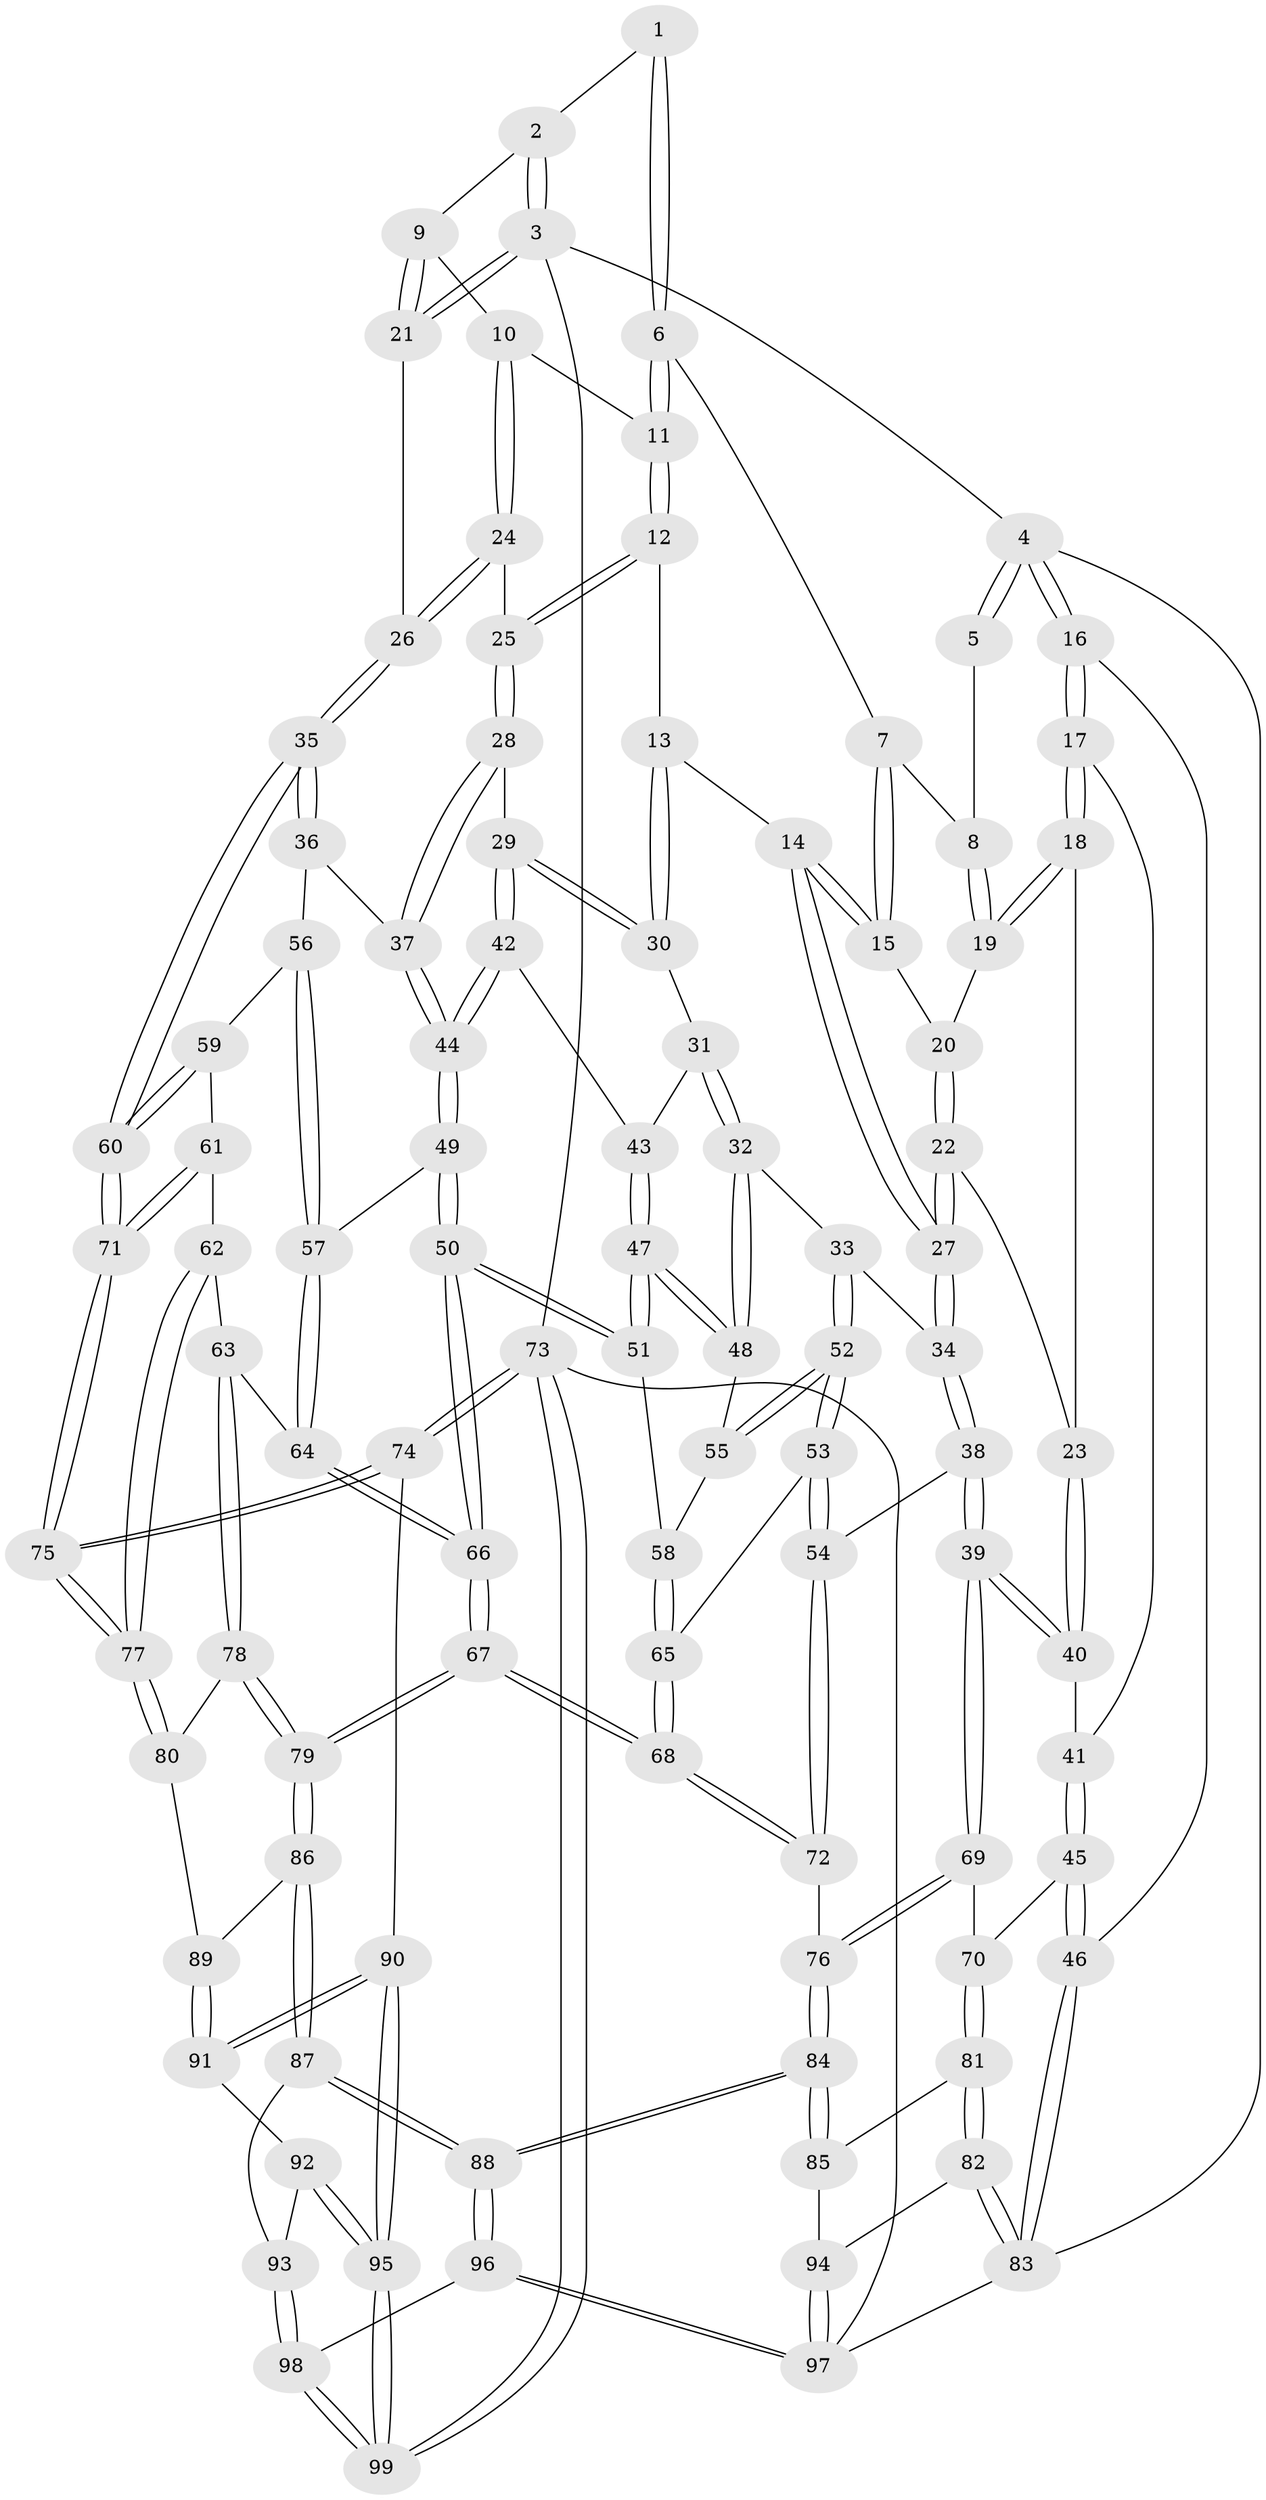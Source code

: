 // Generated by graph-tools (version 1.1) at 2025/27/03/15/25 16:27:56]
// undirected, 99 vertices, 244 edges
graph export_dot {
graph [start="1"]
  node [color=gray90,style=filled];
  1 [pos="+0.573982706042338+0"];
  2 [pos="+0.8533301012874999+0"];
  3 [pos="+1+0"];
  4 [pos="+0+0"];
  5 [pos="+0.4067769354061744+0"];
  6 [pos="+0.5746190161709045+0"];
  7 [pos="+0.3754744549099035+0.14615904703021934"];
  8 [pos="+0.22020893160230104+0.1287591766989036"];
  9 [pos="+0.8939041663285113+0.16293603731365322"];
  10 [pos="+0.8913149695348018+0.1667901387695785"];
  11 [pos="+0.5970783075670181+0"];
  12 [pos="+0.6020628680729684+0.08227642494530352"];
  13 [pos="+0.5684384981017155+0.20525885140239924"];
  14 [pos="+0.42131862039603263+0.27377512950357336"];
  15 [pos="+0.38895522942042055+0.23226422684712975"];
  16 [pos="+0+0.08220508200164069"];
  17 [pos="+0.007110793300755923+0.19180203407853283"];
  18 [pos="+0.008564196397394693+0.19170657463306953"];
  19 [pos="+0.20764196255066436+0.14023970420203385"];
  20 [pos="+0.26719434215806204+0.20049413359787208"];
  21 [pos="+1+0"];
  22 [pos="+0.29582706468667674+0.3250396302590747"];
  23 [pos="+0.2769590604183476+0.33670483493525477"];
  24 [pos="+0.8823233744281673+0.2037043602476662"];
  25 [pos="+0.8436586840058447+0.2675820928054725"];
  26 [pos="+1+0.3066834846329946"];
  27 [pos="+0.40066358147157183+0.31798140349671467"];
  28 [pos="+0.8415155969020299+0.29965943639155673"];
  29 [pos="+0.6581284482234367+0.3459348295609709"];
  30 [pos="+0.6031087249918808+0.2791637175068545"];
  31 [pos="+0.4910249251991686+0.39827000125453066"];
  32 [pos="+0.43661287412089517+0.40877671926911713"];
  33 [pos="+0.4275936090460589+0.40431933426985595"];
  34 [pos="+0.42677992903996603+0.40371456014223006"];
  35 [pos="+1+0.3339904172219948"];
  36 [pos="+0.8995023232251638+0.3737550210919625"];
  37 [pos="+0.8804183545972144+0.35829852854107186"];
  38 [pos="+0.27549993903148073+0.49781201827922233"];
  39 [pos="+0.23222977659340657+0.4964506787012802"];
  40 [pos="+0.22513369706081543+0.4733748850024311"];
  41 [pos="+0.08364106251273042+0.3481757206462147"];
  42 [pos="+0.6499439259482459+0.40060607004304394"];
  43 [pos="+0.5961271319093996+0.4310254786101892"];
  44 [pos="+0.7124384437171668+0.49767775441612144"];
  45 [pos="+0.03464308706052544+0.5294106097221666"];
  46 [pos="+0+0.5255370019634263"];
  47 [pos="+0.5643847119721963+0.4841966493381597"];
  48 [pos="+0.4596313479469638+0.44820267639294337"];
  49 [pos="+0.7141360111744612+0.5101590789438887"];
  50 [pos="+0.6062464044942137+0.645748806754426"];
  51 [pos="+0.5639269600355301+0.4902200474828071"];
  52 [pos="+0.3989475913694108+0.5401207185947443"];
  53 [pos="+0.3939033399519053+0.5555074967024367"];
  54 [pos="+0.3749293896049382+0.5647718104925032"];
  55 [pos="+0.4635682535881384+0.4714534333822669"];
  56 [pos="+0.9017401534108896+0.44958790055055087"];
  57 [pos="+0.7621722356378283+0.5319043665741732"];
  58 [pos="+0.47712526090637936+0.5228789518980934"];
  59 [pos="+0.9080360668362591+0.468554135817391"];
  60 [pos="+1+0.6160489902193407"];
  61 [pos="+0.9018698918533332+0.5418242136652902"];
  62 [pos="+0.8499636474700698+0.6008141920542235"];
  63 [pos="+0.8372990243179609+0.6078046592566603"];
  64 [pos="+0.8192673008423241+0.5931234956284819"];
  65 [pos="+0.4735167345574382+0.5511651269949598"];
  66 [pos="+0.6025808661450469+0.6560165281400084"];
  67 [pos="+0.5940169017429239+0.6758418660748564"];
  68 [pos="+0.5596388634653958+0.6586791972577506"];
  69 [pos="+0.17790463179760735+0.5833476739901685"];
  70 [pos="+0.1523517977569821+0.5993961465547024"];
  71 [pos="+1+0.750300810567866"];
  72 [pos="+0.3811374509455639+0.6502485670429662"];
  73 [pos="+1+1"];
  74 [pos="+1+0.8244580841380281"];
  75 [pos="+1+0.7522153448670867"];
  76 [pos="+0.34062184499485715+0.6921533244747881"];
  77 [pos="+1+0.7340835469372983"];
  78 [pos="+0.8226319057391024+0.6775099926562178"];
  79 [pos="+0.600845820430004+0.7007837203671561"];
  80 [pos="+0.8464120583336724+0.7154328171150506"];
  81 [pos="+0.1076974945450546+0.7192160009840457"];
  82 [pos="+0+0.7985309168381416"];
  83 [pos="+0+0.7970418098713661"];
  84 [pos="+0.3352228783125043+0.8870426209034484"];
  85 [pos="+0.18720004534610463+0.8122652896664093"];
  86 [pos="+0.5965521276685818+0.7424686843115512"];
  87 [pos="+0.5798029407860239+0.7921860277872228"];
  88 [pos="+0.3528674862710521+0.9110198989087048"];
  89 [pos="+0.8240697589915228+0.7982387782930122"];
  90 [pos="+0.9182377216671677+0.8831274999970747"];
  91 [pos="+0.8375198679020176+0.8559900948928946"];
  92 [pos="+0.7817339744935441+0.8955002341510114"];
  93 [pos="+0.6628478835740643+0.9001924499398385"];
  94 [pos="+0.06056368869420726+0.9354720131279416"];
  95 [pos="+0.8362798647802726+1"];
  96 [pos="+0.32699692508006095+1"];
  97 [pos="+0.22492198358678903+1"];
  98 [pos="+0.6384384701557935+1"];
  99 [pos="+0.8269714734978839+1"];
  1 -- 2;
  1 -- 6;
  1 -- 6;
  2 -- 3;
  2 -- 3;
  2 -- 9;
  3 -- 4;
  3 -- 21;
  3 -- 21;
  3 -- 73;
  4 -- 5;
  4 -- 5;
  4 -- 16;
  4 -- 16;
  4 -- 83;
  5 -- 8;
  6 -- 7;
  6 -- 11;
  6 -- 11;
  7 -- 8;
  7 -- 15;
  7 -- 15;
  8 -- 19;
  8 -- 19;
  9 -- 10;
  9 -- 21;
  9 -- 21;
  10 -- 11;
  10 -- 24;
  10 -- 24;
  11 -- 12;
  11 -- 12;
  12 -- 13;
  12 -- 25;
  12 -- 25;
  13 -- 14;
  13 -- 30;
  13 -- 30;
  14 -- 15;
  14 -- 15;
  14 -- 27;
  14 -- 27;
  15 -- 20;
  16 -- 17;
  16 -- 17;
  16 -- 46;
  17 -- 18;
  17 -- 18;
  17 -- 41;
  18 -- 19;
  18 -- 19;
  18 -- 23;
  19 -- 20;
  20 -- 22;
  20 -- 22;
  21 -- 26;
  22 -- 23;
  22 -- 27;
  22 -- 27;
  23 -- 40;
  23 -- 40;
  24 -- 25;
  24 -- 26;
  24 -- 26;
  25 -- 28;
  25 -- 28;
  26 -- 35;
  26 -- 35;
  27 -- 34;
  27 -- 34;
  28 -- 29;
  28 -- 37;
  28 -- 37;
  29 -- 30;
  29 -- 30;
  29 -- 42;
  29 -- 42;
  30 -- 31;
  31 -- 32;
  31 -- 32;
  31 -- 43;
  32 -- 33;
  32 -- 48;
  32 -- 48;
  33 -- 34;
  33 -- 52;
  33 -- 52;
  34 -- 38;
  34 -- 38;
  35 -- 36;
  35 -- 36;
  35 -- 60;
  35 -- 60;
  36 -- 37;
  36 -- 56;
  37 -- 44;
  37 -- 44;
  38 -- 39;
  38 -- 39;
  38 -- 54;
  39 -- 40;
  39 -- 40;
  39 -- 69;
  39 -- 69;
  40 -- 41;
  41 -- 45;
  41 -- 45;
  42 -- 43;
  42 -- 44;
  42 -- 44;
  43 -- 47;
  43 -- 47;
  44 -- 49;
  44 -- 49;
  45 -- 46;
  45 -- 46;
  45 -- 70;
  46 -- 83;
  46 -- 83;
  47 -- 48;
  47 -- 48;
  47 -- 51;
  47 -- 51;
  48 -- 55;
  49 -- 50;
  49 -- 50;
  49 -- 57;
  50 -- 51;
  50 -- 51;
  50 -- 66;
  50 -- 66;
  51 -- 58;
  52 -- 53;
  52 -- 53;
  52 -- 55;
  52 -- 55;
  53 -- 54;
  53 -- 54;
  53 -- 65;
  54 -- 72;
  54 -- 72;
  55 -- 58;
  56 -- 57;
  56 -- 57;
  56 -- 59;
  57 -- 64;
  57 -- 64;
  58 -- 65;
  58 -- 65;
  59 -- 60;
  59 -- 60;
  59 -- 61;
  60 -- 71;
  60 -- 71;
  61 -- 62;
  61 -- 71;
  61 -- 71;
  62 -- 63;
  62 -- 77;
  62 -- 77;
  63 -- 64;
  63 -- 78;
  63 -- 78;
  64 -- 66;
  64 -- 66;
  65 -- 68;
  65 -- 68;
  66 -- 67;
  66 -- 67;
  67 -- 68;
  67 -- 68;
  67 -- 79;
  67 -- 79;
  68 -- 72;
  68 -- 72;
  69 -- 70;
  69 -- 76;
  69 -- 76;
  70 -- 81;
  70 -- 81;
  71 -- 75;
  71 -- 75;
  72 -- 76;
  73 -- 74;
  73 -- 74;
  73 -- 99;
  73 -- 99;
  73 -- 97;
  74 -- 75;
  74 -- 75;
  74 -- 90;
  75 -- 77;
  75 -- 77;
  76 -- 84;
  76 -- 84;
  77 -- 80;
  77 -- 80;
  78 -- 79;
  78 -- 79;
  78 -- 80;
  79 -- 86;
  79 -- 86;
  80 -- 89;
  81 -- 82;
  81 -- 82;
  81 -- 85;
  82 -- 83;
  82 -- 83;
  82 -- 94;
  83 -- 97;
  84 -- 85;
  84 -- 85;
  84 -- 88;
  84 -- 88;
  85 -- 94;
  86 -- 87;
  86 -- 87;
  86 -- 89;
  87 -- 88;
  87 -- 88;
  87 -- 93;
  88 -- 96;
  88 -- 96;
  89 -- 91;
  89 -- 91;
  90 -- 91;
  90 -- 91;
  90 -- 95;
  90 -- 95;
  91 -- 92;
  92 -- 93;
  92 -- 95;
  92 -- 95;
  93 -- 98;
  93 -- 98;
  94 -- 97;
  94 -- 97;
  95 -- 99;
  95 -- 99;
  96 -- 97;
  96 -- 97;
  96 -- 98;
  98 -- 99;
  98 -- 99;
}
